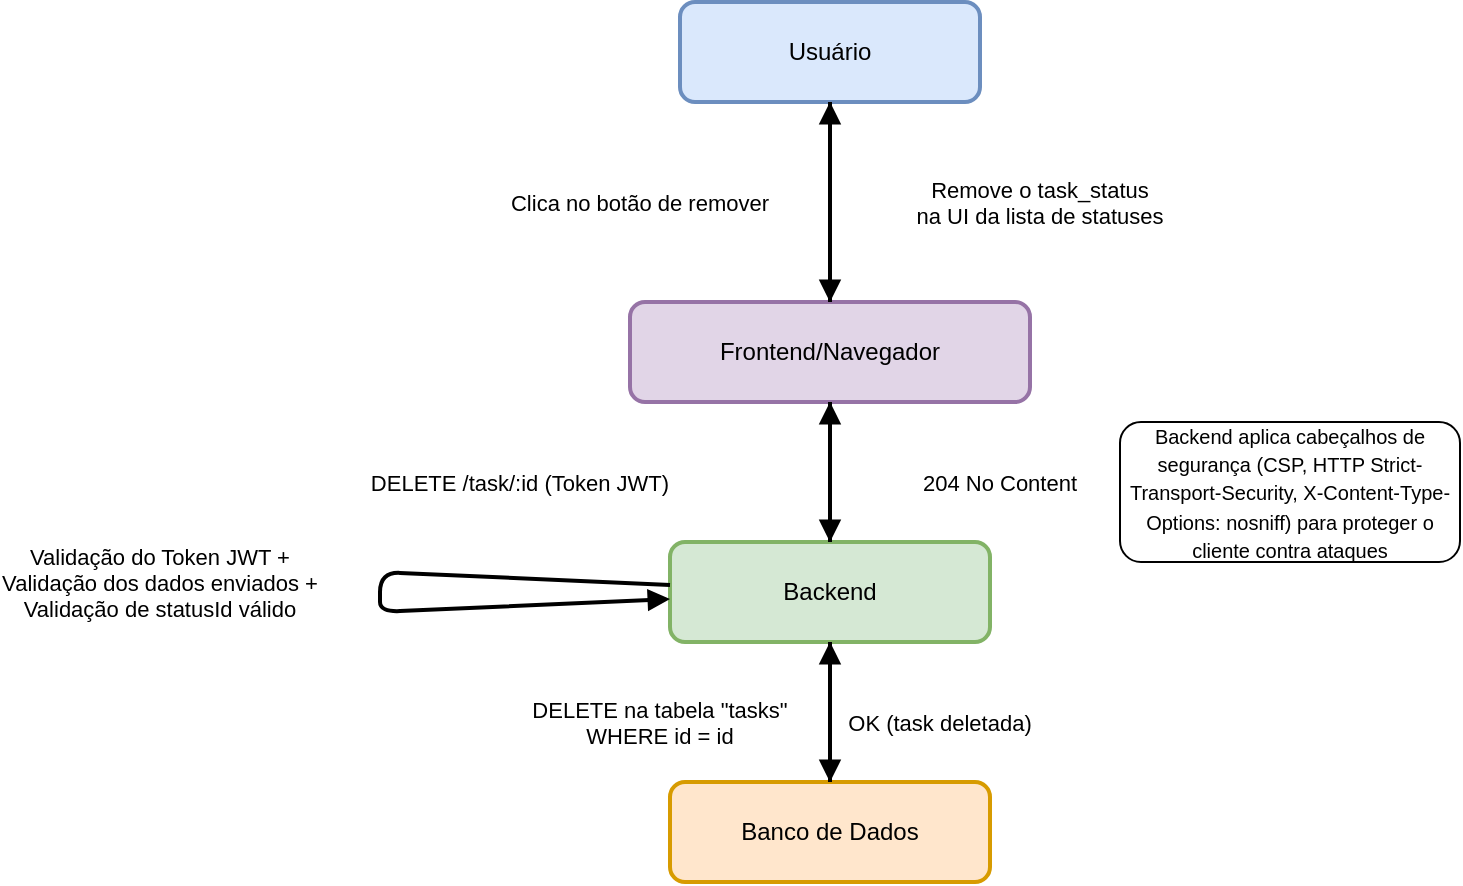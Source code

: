 <mxfile>
    <diagram name="ERD Essencial — N:N (Usuários ↔ Grupos via junção)" id="cPOKqXPRDHMzoA-mC0_p">
        <mxGraphModel dx="1637" dy="825" grid="1" gridSize="10" guides="1" tooltips="1" connect="1" arrows="1" fold="1" page="1" pageScale="1" pageWidth="827" pageHeight="1169" math="0" shadow="0">
            <root>
                <mxCell id="0"/>
                <mxCell id="1" parent="0"/>
                <mxCell id="8K_EmymfjktEMwSY1nLG-1" value="Usuário" style="rounded=1;whiteSpace=wrap;html=1;strokeWidth=2;fillColor=#dae8fc;strokeColor=#6c8ebf;" parent="1" vertex="1">
                    <mxGeometry x="170" y="190" width="150" height="50" as="geometry"/>
                </mxCell>
                <mxCell id="8K_EmymfjktEMwSY1nLG-2" value="Frontend/Navegador" style="rounded=1;whiteSpace=wrap;html=1;strokeWidth=2;fillColor=#e1d5e7;strokeColor=#9673a6;" parent="1" vertex="1">
                    <mxGeometry x="145" y="340" width="200" height="50" as="geometry"/>
                </mxCell>
                <mxCell id="8K_EmymfjktEMwSY1nLG-3" value="Backend" style="rounded=1;whiteSpace=wrap;html=1;strokeWidth=2;fillColor=#d5e8d4;strokeColor=#82b366;" parent="1" vertex="1">
                    <mxGeometry x="165" y="460" width="160" height="50" as="geometry"/>
                </mxCell>
                <mxCell id="8K_EmymfjktEMwSY1nLG-4" value="Banco de Dados" style="rounded=1;whiteSpace=wrap;html=1;strokeWidth=2;fillColor=#ffe6cc;strokeColor=#d79b00;" parent="1" vertex="1">
                    <mxGeometry x="165" y="580" width="160" height="50" as="geometry"/>
                </mxCell>
                <mxCell id="8K_EmymfjktEMwSY1nLG-5" value="Clica no botão de remover" style="endArrow=block;endFill=1;strokeWidth=2;" parent="1" source="8K_EmymfjktEMwSY1nLG-1" target="8K_EmymfjktEMwSY1nLG-2" edge="1">
                    <mxGeometry y="-95" relative="1" as="geometry">
                        <mxPoint x="310" y="280" as="targetPoint"/>
                        <mxPoint as="offset"/>
                    </mxGeometry>
                </mxCell>
                <mxCell id="8K_EmymfjktEMwSY1nLG-6" value="DELETE /task/:id (Token JWT)" style="endArrow=block;endFill=1;strokeWidth=2;" parent="1" source="8K_EmymfjktEMwSY1nLG-2" target="8K_EmymfjktEMwSY1nLG-3" edge="1">
                    <mxGeometry x="0.143" y="-155" relative="1" as="geometry">
                        <mxPoint x="310" y="330" as="targetPoint"/>
                        <mxPoint as="offset"/>
                    </mxGeometry>
                </mxCell>
                <mxCell id="8K_EmymfjktEMwSY1nLG-7" value="Validação do Token JWT +&#xa;Validação dos dados enviados +&#xa;Validação de statusId válido" style="endArrow=block;endFill=1;strokeWidth=2;" parent="1" source="8K_EmymfjktEMwSY1nLG-3" target="8K_EmymfjktEMwSY1nLG-3" edge="1">
                    <mxGeometry x="-0.032" y="-110" relative="1" as="geometry">
                        <mxPoint x="310" y="380" as="targetPoint"/>
                        <Array as="points">
                            <mxPoint x="20" y="490"/>
                        </Array>
                        <mxPoint as="offset"/>
                    </mxGeometry>
                </mxCell>
                <mxCell id="8K_EmymfjktEMwSY1nLG-8" value="DELETE na tabela &quot;tasks&quot;&#xa;WHERE id = id" style="endArrow=block;endFill=1;strokeWidth=2;" parent="1" source="8K_EmymfjktEMwSY1nLG-3" target="8K_EmymfjktEMwSY1nLG-4" edge="1">
                    <mxGeometry x="0.143" y="-85" relative="1" as="geometry">
                        <mxPoint x="310" y="430" as="targetPoint"/>
                        <mxPoint as="offset"/>
                    </mxGeometry>
                </mxCell>
                <mxCell id="8K_EmymfjktEMwSY1nLG-9" value="OK (task deletada)" style="endArrow=block;endFill=1;strokeWidth=2;" parent="1" source="8K_EmymfjktEMwSY1nLG-4" target="8K_EmymfjktEMwSY1nLG-3" edge="1">
                    <mxGeometry x="-0.143" y="-55" relative="1" as="geometry">
                        <mxPoint x="310" y="480" as="targetPoint"/>
                        <mxPoint as="offset"/>
                    </mxGeometry>
                </mxCell>
                <mxCell id="8K_EmymfjktEMwSY1nLG-10" value="204 No Content" style="endArrow=block;endFill=1;strokeWidth=2;" parent="1" source="8K_EmymfjktEMwSY1nLG-3" target="8K_EmymfjktEMwSY1nLG-2" edge="1">
                    <mxGeometry x="-0.143" y="-85" relative="1" as="geometry">
                        <mxPoint x="310" y="530" as="targetPoint"/>
                        <mxPoint as="offset"/>
                    </mxGeometry>
                </mxCell>
                <mxCell id="8K_EmymfjktEMwSY1nLG-11" value="Remove o task_status&#xa;na UI da lista de statuses" style="endArrow=block;endFill=1;strokeWidth=2;" parent="1" source="8K_EmymfjktEMwSY1nLG-2" target="8K_EmymfjktEMwSY1nLG-1" edge="1">
                    <mxGeometry y="-105" relative="1" as="geometry">
                        <mxPoint x="310" y="580" as="targetPoint"/>
                        <mxPoint as="offset"/>
                    </mxGeometry>
                </mxCell>
                <mxCell id="2" value="&lt;font style=&quot;font-size: 10px;&quot;&gt;Backend aplica cabeçalhos de segurança (CSP, HTTP Strict-Transport-Security, X-Content-Type-Options: nosniff) para proteger o cliente contra ataques&lt;/font&gt;" style="rounded=1;whiteSpace=wrap;html=1;" vertex="1" parent="1">
                    <mxGeometry x="390" y="400" width="170" height="70" as="geometry"/>
                </mxCell>
            </root>
        </mxGraphModel>
    </diagram>
</mxfile>